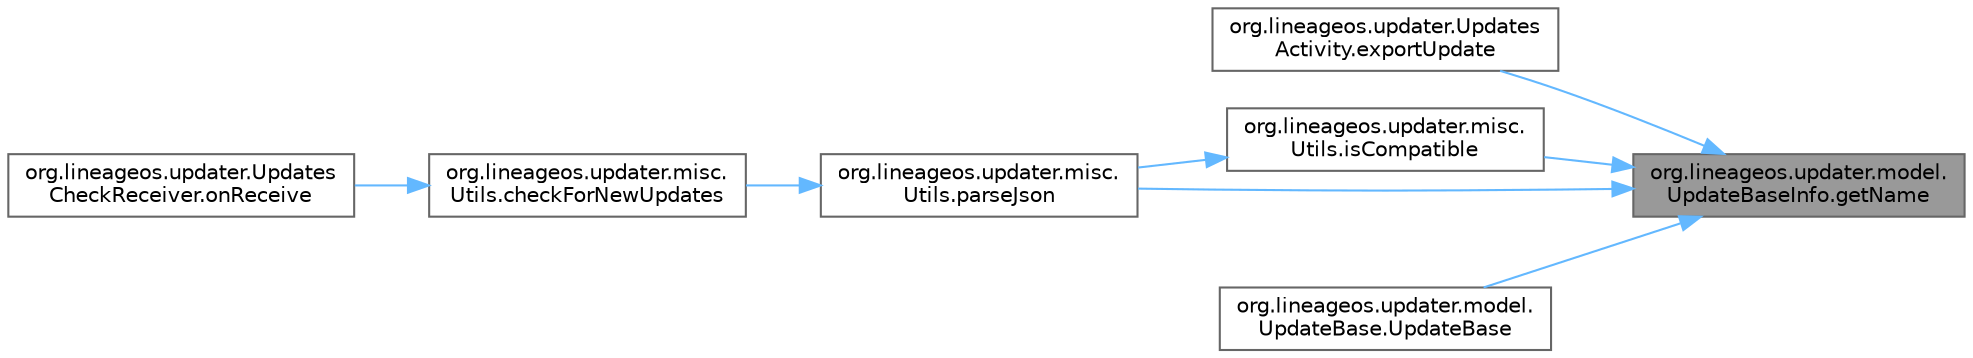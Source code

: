 digraph "org.lineageos.updater.model.UpdateBaseInfo.getName"
{
 // LATEX_PDF_SIZE
  bgcolor="transparent";
  edge [fontname=Helvetica,fontsize=10,labelfontname=Helvetica,labelfontsize=10];
  node [fontname=Helvetica,fontsize=10,shape=box,height=0.2,width=0.4];
  rankdir="RL";
  Node1 [label="org.lineageos.updater.model.\lUpdateBaseInfo.getName",height=0.2,width=0.4,color="gray40", fillcolor="grey60", style="filled", fontcolor="black",tooltip=" "];
  Node1 -> Node2 [dir="back",color="steelblue1",style="solid"];
  Node2 [label="org.lineageos.updater.Updates\lActivity.exportUpdate",height=0.2,width=0.4,color="grey40", fillcolor="white", style="filled",URL="$classorg_1_1lineageos_1_1updater_1_1_updates_activity.html#a55607f64ef54425b9bd8d9ab32579817",tooltip=" "];
  Node1 -> Node3 [dir="back",color="steelblue1",style="solid"];
  Node3 [label="org.lineageos.updater.misc.\lUtils.isCompatible",height=0.2,width=0.4,color="grey40", fillcolor="white", style="filled",URL="$classorg_1_1lineageos_1_1updater_1_1misc_1_1_utils.html#a31cb9ad4e359da0f7b4fc54ae7afcfd9",tooltip=" "];
  Node3 -> Node4 [dir="back",color="steelblue1",style="solid"];
  Node4 [label="org.lineageos.updater.misc.\lUtils.parseJson",height=0.2,width=0.4,color="grey40", fillcolor="white", style="filled",URL="$classorg_1_1lineageos_1_1updater_1_1misc_1_1_utils.html#aad28273eac3eb5200ce2ade8c48834ad",tooltip=" "];
  Node4 -> Node5 [dir="back",color="steelblue1",style="solid"];
  Node5 [label="org.lineageos.updater.misc.\lUtils.checkForNewUpdates",height=0.2,width=0.4,color="grey40", fillcolor="white", style="filled",URL="$classorg_1_1lineageos_1_1updater_1_1misc_1_1_utils.html#a87f52df777d229a494ec21ba42503a6b",tooltip=" "];
  Node5 -> Node6 [dir="back",color="steelblue1",style="solid"];
  Node6 [label="org.lineageos.updater.Updates\lCheckReceiver.onReceive",height=0.2,width=0.4,color="grey40", fillcolor="white", style="filled",URL="$classorg_1_1lineageos_1_1updater_1_1_updates_check_receiver.html#ad8f90b6b49a0c878bddb97e8f99dd1b2",tooltip=" "];
  Node1 -> Node4 [dir="back",color="steelblue1",style="solid"];
  Node1 -> Node7 [dir="back",color="steelblue1",style="solid"];
  Node7 [label="org.lineageos.updater.model.\lUpdateBase.UpdateBase",height=0.2,width=0.4,color="grey40", fillcolor="white", style="filled",URL="$classorg_1_1lineageos_1_1updater_1_1model_1_1_update_base.html#a23a2815634d1d200b607ef8c3fc598c0",tooltip=" "];
}
